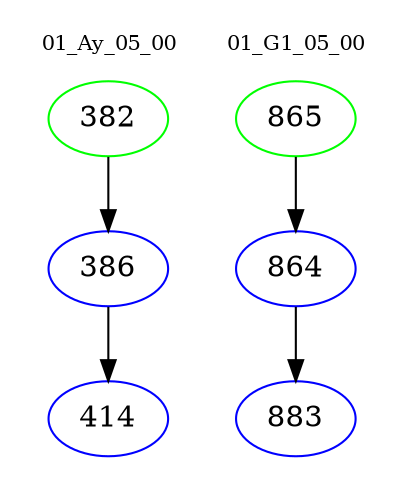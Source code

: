 digraph{
subgraph cluster_0 {
color = white
label = "01_Ay_05_00";
fontsize=10;
T0_382 [label="382", color="green"]
T0_382 -> T0_386 [color="black"]
T0_386 [label="386", color="blue"]
T0_386 -> T0_414 [color="black"]
T0_414 [label="414", color="blue"]
}
subgraph cluster_1 {
color = white
label = "01_G1_05_00";
fontsize=10;
T1_865 [label="865", color="green"]
T1_865 -> T1_864 [color="black"]
T1_864 [label="864", color="blue"]
T1_864 -> T1_883 [color="black"]
T1_883 [label="883", color="blue"]
}
}
